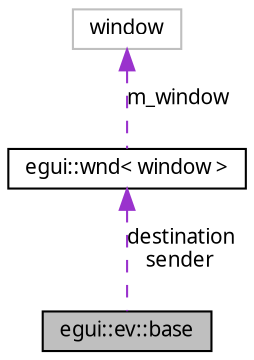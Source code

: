 digraph G
{
  edge [fontname="FreeSans.ttf",fontsize=10,labelfontname="FreeSans.ttf",labelfontsize=10];
  node [fontname="FreeSans.ttf",fontsize=10,shape=record];
  Node1 [label="egui::ev::base",height=0.2,width=0.4,color="black", fillcolor="grey75", style="filled" fontcolor="black"];
  Node2 -> Node1 [dir=back,color="darkorchid3",fontsize=10,style="dashed",label="destination\nsender",fontname="FreeSans.ttf"];
  Node2 [label="egui::wnd\< window \>",height=0.2,width=0.4,color="black", fillcolor="white", style="filled",URL="$structegui_1_1wnd.html",tooltip="Provides indirect access to on-the-screen window objects."];
  Node3 -> Node2 [dir=back,color="darkorchid3",fontsize=10,style="dashed",label="m_window",fontname="FreeSans.ttf"];
  Node3 [label="window",height=0.2,width=0.4,color="grey75", fillcolor="white", style="filled"];
}
